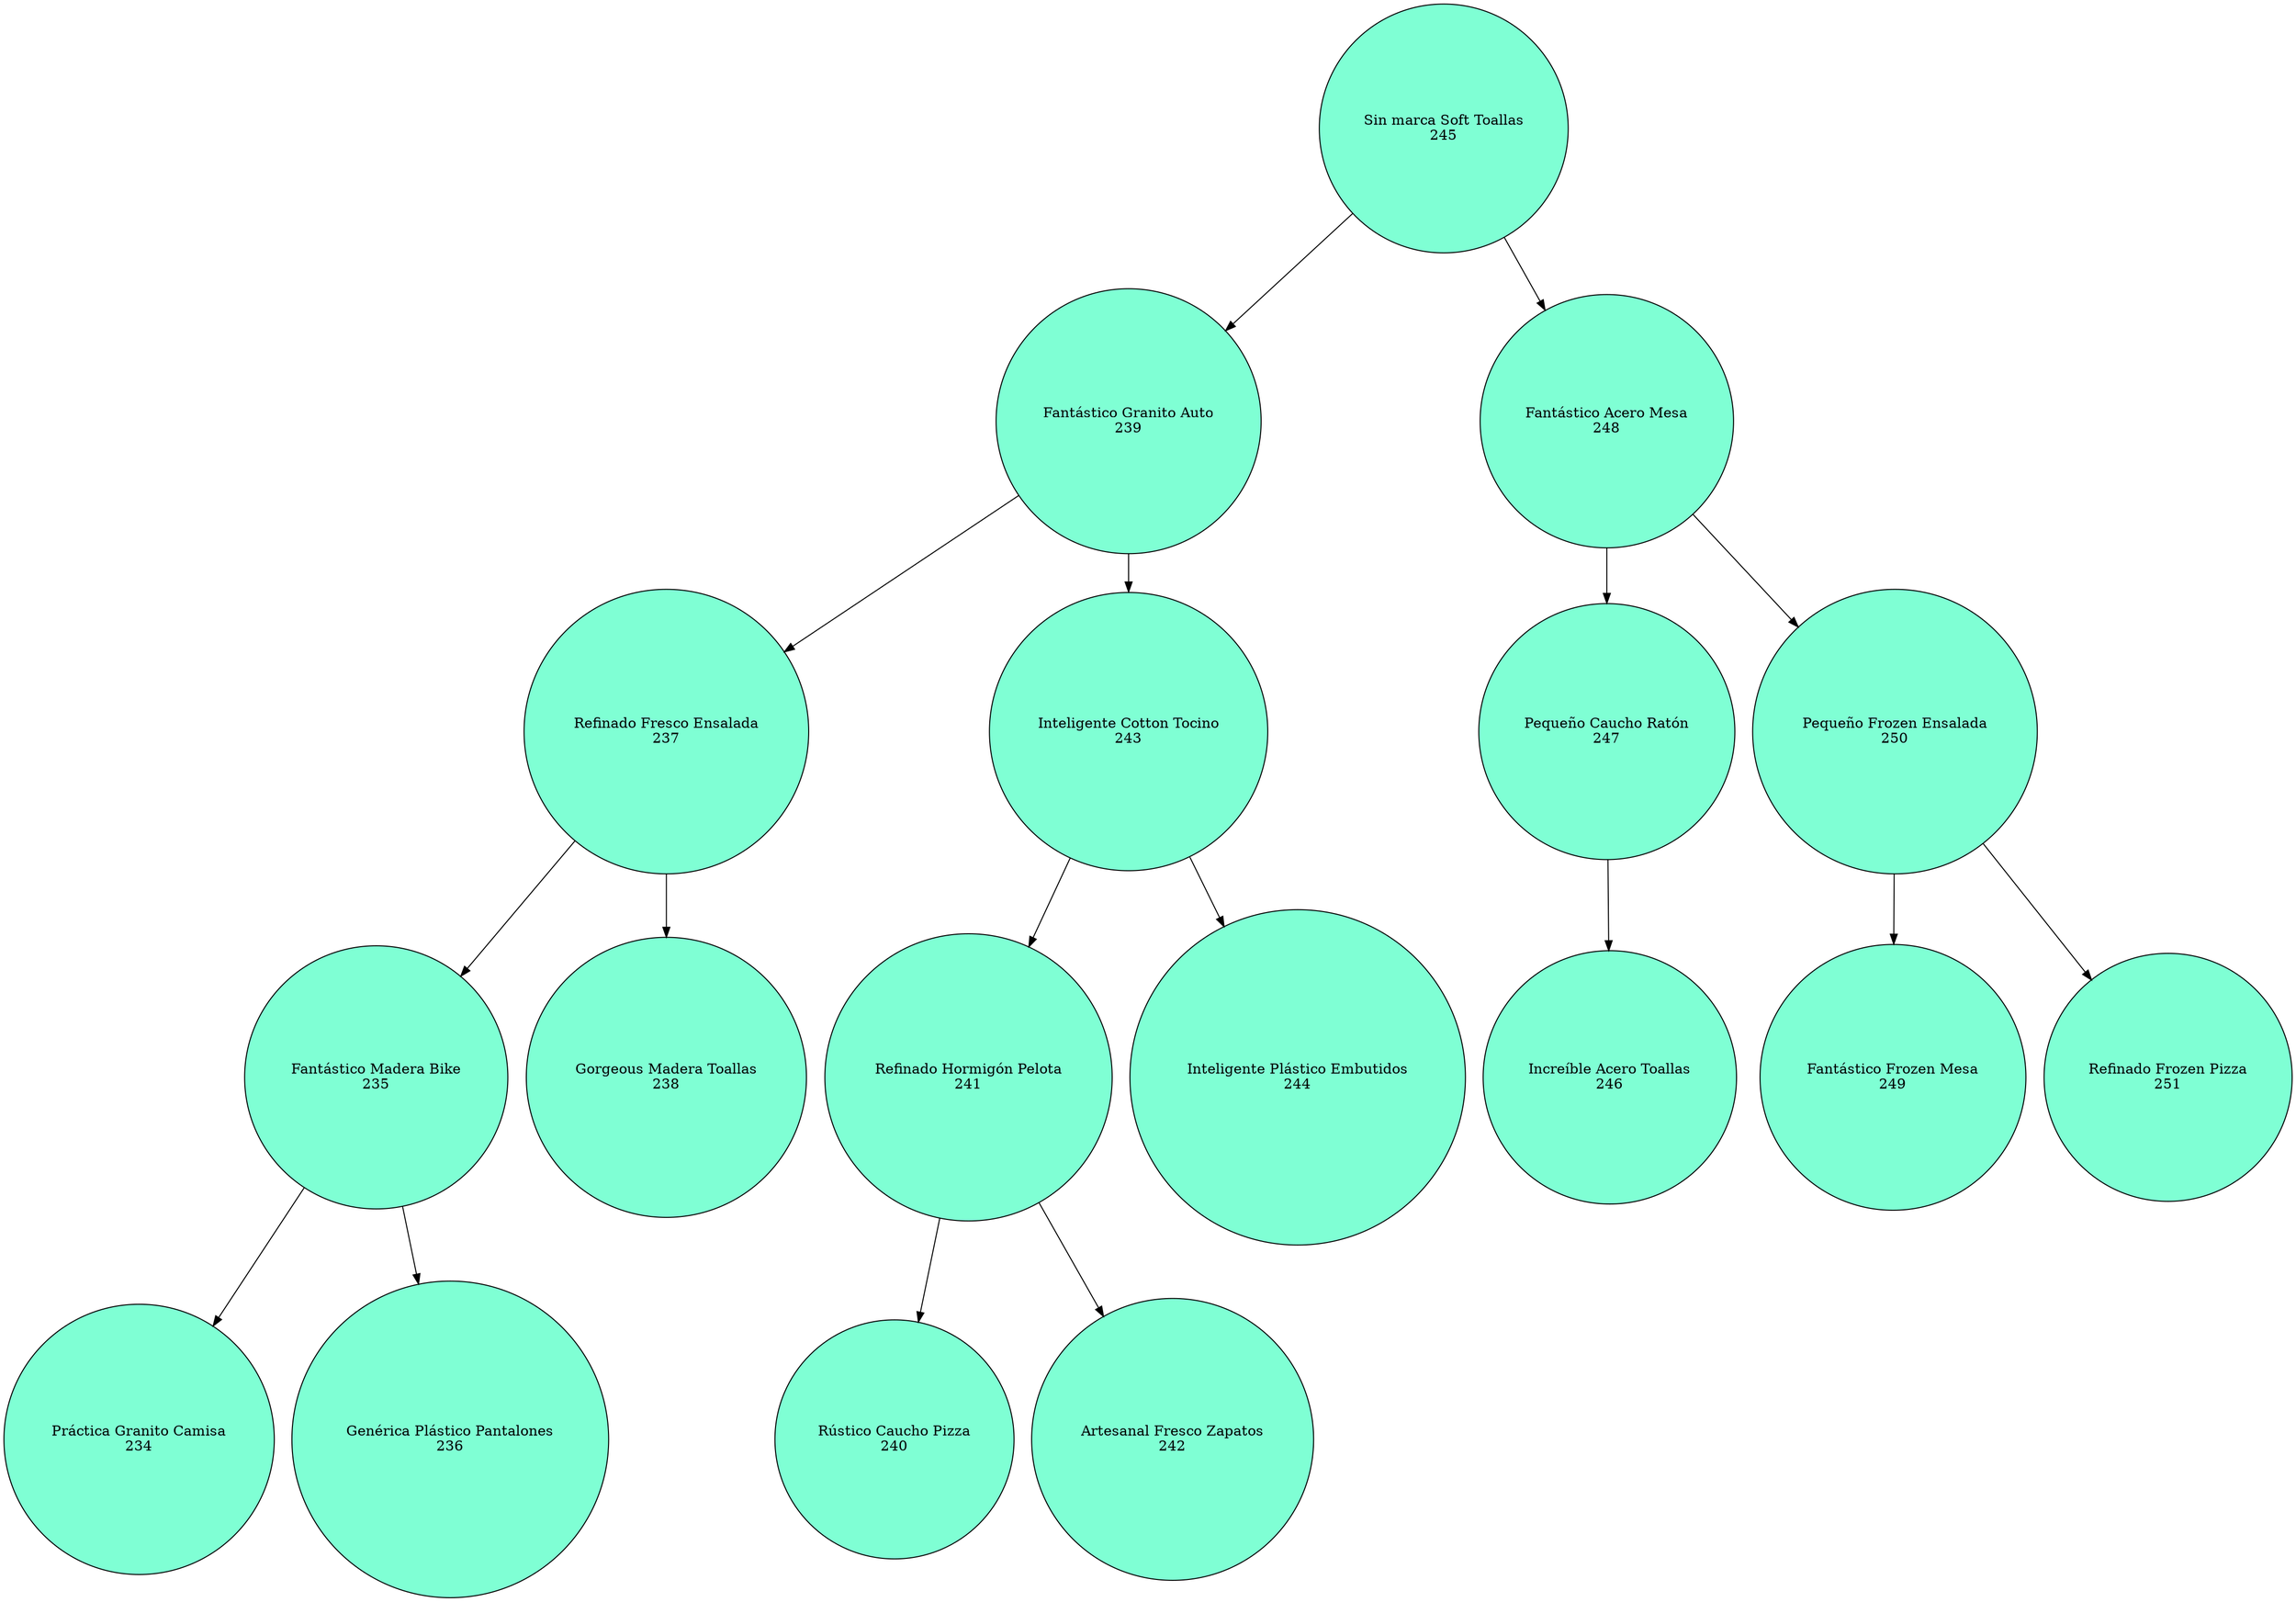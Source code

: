 digraph G{
node [shape=circle style=filled];
"0xc0000d6068"[label="Sin marca Soft Toallas
245" fillcolor=aquamarine];
"0xc0000d6068" -> "0xc000224620";
"0xc0000d6068" -> "0xc000224628";
"0xc000224620"[label="Fantástico Granito Auto
239" fillcolor=aquamarine];
"0xc000224620" -> "0xc000224760";
"0xc000224620" -> "0xc000224768";
"0xc000224760"[label="Refinado Fresco Ensalada
237" fillcolor=aquamarine];
"0xc000224760" -> "0xc0002249e0";
"0xc000224760" -> "0xc0002249e8";
"0xc0002249e0"[label="Fantástico Madera Bike
235" fillcolor=aquamarine];
"0xc0002249e0" -> "0xc000224c60";
"0xc0002249e0" -> "0xc000224c68";
"0xc000224c60"[label="Práctica Granito Camisa
234" fillcolor=aquamarine];
"0xc000224c68"[label="Genérica Plástico Pantalones
236" fillcolor=aquamarine];
"0xc0002249e8"[label="Gorgeous Madera Toallas
238" fillcolor=aquamarine];
"0xc000224768"[label="Inteligente Cotton Tocino
243" fillcolor=aquamarine];
"0xc000224768" -> "0xc000224940";
"0xc000224768" -> "0xc000224948";
"0xc000224940"[label="Refinado Hormigón Pelota
241" fillcolor=aquamarine];
"0xc000224940" -> "0xc000224800";
"0xc000224940" -> "0xc000224808";
"0xc000224800"[label="Rústico Caucho Pizza
240" fillcolor=aquamarine];
"0xc000224808"[label="Artesanal Fresco Zapatos
242" fillcolor=aquamarine];
"0xc000224948"[label="Inteligente Plástico Embutidos
244" fillcolor=aquamarine];
"0xc000224628"[label="Fantástico Acero Mesa
248" fillcolor=aquamarine];
"0xc000224628" -> "0xc0002248a0";
"0xc000224628" -> "0xc0002248a8";
"0xc0002248a0"[label="Pequeño Caucho Ratón
247" fillcolor=aquamarine];
"0xc0002248a0" -> "0xc000224440";
"0xc000224440"[label="Increíble Acero Toallas
246" fillcolor=aquamarine];
"0xc0002248a8"[label="Pequeño Frozen Ensalada
250" fillcolor=aquamarine];
"0xc0002248a8" -> "0xc000224ee0";
"0xc0002248a8" -> "0xc000224ee8";
"0xc000224ee0"[label="Fantástico Frozen Mesa
249" fillcolor=aquamarine];
"0xc000224ee8"[label="Refinado Frozen Pizza
251" fillcolor=aquamarine];

}
